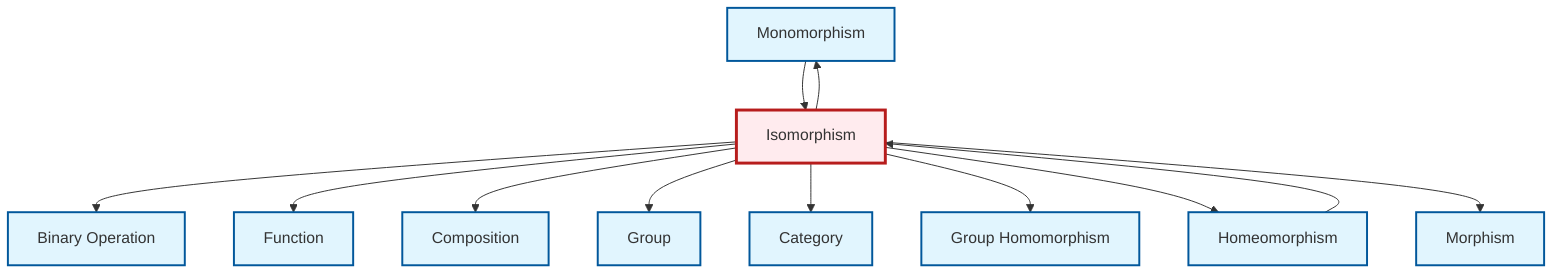 graph TD
    classDef definition fill:#e1f5fe,stroke:#01579b,stroke-width:2px
    classDef theorem fill:#f3e5f5,stroke:#4a148c,stroke-width:2px
    classDef axiom fill:#fff3e0,stroke:#e65100,stroke-width:2px
    classDef example fill:#e8f5e9,stroke:#1b5e20,stroke-width:2px
    classDef current fill:#ffebee,stroke:#b71c1c,stroke-width:3px
    def-monomorphism["Monomorphism"]:::definition
    def-homomorphism["Group Homomorphism"]:::definition
    def-composition["Composition"]:::definition
    def-binary-operation["Binary Operation"]:::definition
    def-function["Function"]:::definition
    def-category["Category"]:::definition
    def-morphism["Morphism"]:::definition
    def-homeomorphism["Homeomorphism"]:::definition
    def-isomorphism["Isomorphism"]:::definition
    def-group["Group"]:::definition
    def-isomorphism --> def-binary-operation
    def-isomorphism --> def-function
    def-isomorphism --> def-composition
    def-monomorphism --> def-isomorphism
    def-homeomorphism --> def-isomorphism
    def-isomorphism --> def-group
    def-isomorphism --> def-category
    def-isomorphism --> def-monomorphism
    def-isomorphism --> def-homomorphism
    def-isomorphism --> def-homeomorphism
    def-isomorphism --> def-morphism
    class def-isomorphism current